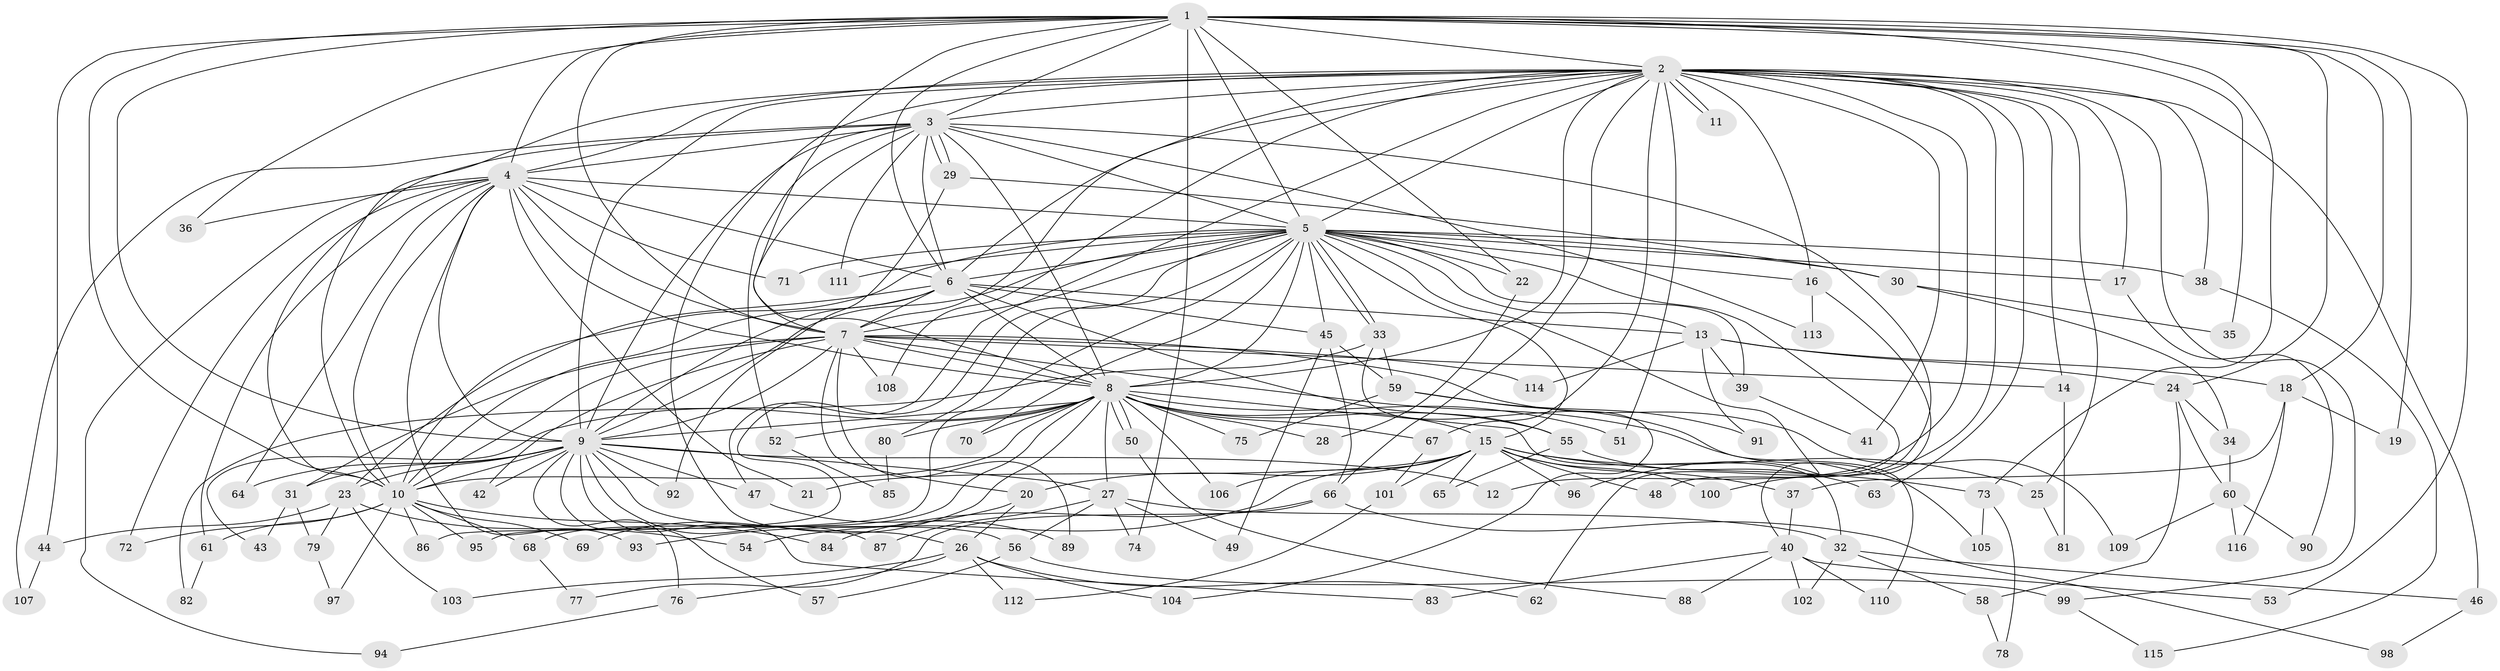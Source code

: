 // Generated by graph-tools (version 1.1) at 2025/25/03/09/25 03:25:38]
// undirected, 116 vertices, 257 edges
graph export_dot {
graph [start="1"]
  node [color=gray90,style=filled];
  1;
  2;
  3;
  4;
  5;
  6;
  7;
  8;
  9;
  10;
  11;
  12;
  13;
  14;
  15;
  16;
  17;
  18;
  19;
  20;
  21;
  22;
  23;
  24;
  25;
  26;
  27;
  28;
  29;
  30;
  31;
  32;
  33;
  34;
  35;
  36;
  37;
  38;
  39;
  40;
  41;
  42;
  43;
  44;
  45;
  46;
  47;
  48;
  49;
  50;
  51;
  52;
  53;
  54;
  55;
  56;
  57;
  58;
  59;
  60;
  61;
  62;
  63;
  64;
  65;
  66;
  67;
  68;
  69;
  70;
  71;
  72;
  73;
  74;
  75;
  76;
  77;
  78;
  79;
  80;
  81;
  82;
  83;
  84;
  85;
  86;
  87;
  88;
  89;
  90;
  91;
  92;
  93;
  94;
  95;
  96;
  97;
  98;
  99;
  100;
  101;
  102;
  103;
  104;
  105;
  106;
  107;
  108;
  109;
  110;
  111;
  112;
  113;
  114;
  115;
  116;
  1 -- 2;
  1 -- 3;
  1 -- 4;
  1 -- 5;
  1 -- 6;
  1 -- 7;
  1 -- 8;
  1 -- 9;
  1 -- 10;
  1 -- 18;
  1 -- 19;
  1 -- 22;
  1 -- 24;
  1 -- 35;
  1 -- 36;
  1 -- 44;
  1 -- 53;
  1 -- 73;
  1 -- 74;
  2 -- 3;
  2 -- 4;
  2 -- 5;
  2 -- 6;
  2 -- 7;
  2 -- 8;
  2 -- 9;
  2 -- 10;
  2 -- 11;
  2 -- 11;
  2 -- 12;
  2 -- 14;
  2 -- 16;
  2 -- 17;
  2 -- 25;
  2 -- 26;
  2 -- 38;
  2 -- 41;
  2 -- 46;
  2 -- 47;
  2 -- 51;
  2 -- 63;
  2 -- 66;
  2 -- 67;
  2 -- 99;
  2 -- 100;
  2 -- 108;
  3 -- 4;
  3 -- 5;
  3 -- 6;
  3 -- 7;
  3 -- 8;
  3 -- 9;
  3 -- 10;
  3 -- 29;
  3 -- 29;
  3 -- 48;
  3 -- 52;
  3 -- 107;
  3 -- 111;
  3 -- 113;
  4 -- 5;
  4 -- 6;
  4 -- 7;
  4 -- 8;
  4 -- 9;
  4 -- 10;
  4 -- 21;
  4 -- 36;
  4 -- 61;
  4 -- 64;
  4 -- 71;
  4 -- 72;
  4 -- 93;
  4 -- 94;
  5 -- 6;
  5 -- 7;
  5 -- 8;
  5 -- 9;
  5 -- 10;
  5 -- 13;
  5 -- 15;
  5 -- 16;
  5 -- 17;
  5 -- 22;
  5 -- 30;
  5 -- 33;
  5 -- 33;
  5 -- 38;
  5 -- 39;
  5 -- 45;
  5 -- 62;
  5 -- 70;
  5 -- 71;
  5 -- 80;
  5 -- 86;
  5 -- 95;
  5 -- 96;
  5 -- 111;
  6 -- 7;
  6 -- 8;
  6 -- 9;
  6 -- 10;
  6 -- 13;
  6 -- 23;
  6 -- 45;
  6 -- 55;
  7 -- 8;
  7 -- 9;
  7 -- 10;
  7 -- 14;
  7 -- 20;
  7 -- 31;
  7 -- 42;
  7 -- 89;
  7 -- 105;
  7 -- 108;
  7 -- 109;
  7 -- 114;
  8 -- 9;
  8 -- 10;
  8 -- 15;
  8 -- 27;
  8 -- 28;
  8 -- 32;
  8 -- 43;
  8 -- 50;
  8 -- 50;
  8 -- 51;
  8 -- 52;
  8 -- 55;
  8 -- 67;
  8 -- 68;
  8 -- 69;
  8 -- 70;
  8 -- 75;
  8 -- 80;
  8 -- 106;
  9 -- 10;
  9 -- 12;
  9 -- 23;
  9 -- 27;
  9 -- 31;
  9 -- 42;
  9 -- 47;
  9 -- 56;
  9 -- 57;
  9 -- 64;
  9 -- 76;
  9 -- 83;
  9 -- 87;
  9 -- 92;
  10 -- 61;
  10 -- 68;
  10 -- 69;
  10 -- 72;
  10 -- 84;
  10 -- 86;
  10 -- 95;
  10 -- 97;
  13 -- 18;
  13 -- 24;
  13 -- 39;
  13 -- 91;
  13 -- 114;
  14 -- 81;
  15 -- 20;
  15 -- 21;
  15 -- 25;
  15 -- 37;
  15 -- 48;
  15 -- 54;
  15 -- 65;
  15 -- 73;
  15 -- 96;
  15 -- 100;
  15 -- 101;
  15 -- 106;
  16 -- 40;
  16 -- 113;
  17 -- 90;
  18 -- 19;
  18 -- 37;
  18 -- 116;
  20 -- 26;
  20 -- 93;
  22 -- 28;
  23 -- 44;
  23 -- 54;
  23 -- 79;
  23 -- 103;
  24 -- 34;
  24 -- 58;
  24 -- 60;
  25 -- 81;
  26 -- 62;
  26 -- 76;
  26 -- 103;
  26 -- 104;
  26 -- 112;
  27 -- 32;
  27 -- 49;
  27 -- 56;
  27 -- 74;
  27 -- 87;
  29 -- 30;
  29 -- 92;
  30 -- 34;
  30 -- 35;
  31 -- 43;
  31 -- 79;
  32 -- 46;
  32 -- 58;
  32 -- 102;
  33 -- 59;
  33 -- 82;
  33 -- 104;
  34 -- 60;
  37 -- 40;
  38 -- 115;
  39 -- 41;
  40 -- 53;
  40 -- 83;
  40 -- 88;
  40 -- 102;
  40 -- 110;
  44 -- 107;
  45 -- 49;
  45 -- 59;
  45 -- 66;
  46 -- 98;
  47 -- 89;
  50 -- 88;
  52 -- 85;
  55 -- 63;
  55 -- 65;
  56 -- 57;
  56 -- 99;
  58 -- 78;
  59 -- 75;
  59 -- 91;
  59 -- 110;
  60 -- 90;
  60 -- 109;
  60 -- 116;
  61 -- 82;
  66 -- 77;
  66 -- 84;
  66 -- 98;
  67 -- 101;
  68 -- 77;
  73 -- 78;
  73 -- 105;
  76 -- 94;
  79 -- 97;
  80 -- 85;
  99 -- 115;
  101 -- 112;
}
